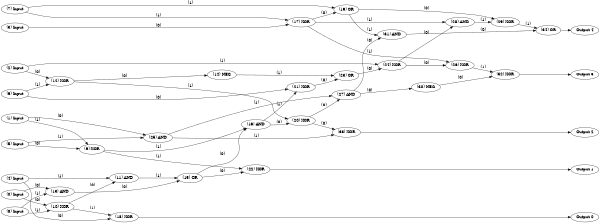 digraph NeuralNetwork {
rankdir=LR;
size="4,3";
center = true;
node0 [label="(0) Input", color=black, labelfontcolor=black, fontcolor=black];
node1 [label="(1) Input", color=black, labelfontcolor=black, fontcolor=black];
node2 [label="(2) Input", color=black, labelfontcolor=black, fontcolor=black];
node3 [label="(3) Input", color=black, labelfontcolor=black, fontcolor=black];
node4 [label="(4) Input", color=black, labelfontcolor=black, fontcolor=black];
node5 [label="(5) Input", color=black, labelfontcolor=black, fontcolor=black];
node6 [label="(6) Input", color=black, labelfontcolor=black, fontcolor=black];
node7 [label="(7) Input", color=black, labelfontcolor=black, fontcolor=black];
node8 [label="(8) Input", color=black, labelfontcolor=black, fontcolor=black];
node9 [label="(9) XOR", color=black, labelfontcolor=black, fontcolor=black];
node5 -> node9 [label=" (0)", labelfontcolor=black, fontcolor=black, bold=true, color=black];
node1 -> node9 [label=" (1)", labelfontcolor=black, fontcolor=black, bold=true, color=black];
node10 [label="(10) XOR", color=black, labelfontcolor=black, fontcolor=black];
node0 -> node10 [label=" (0)", labelfontcolor=black, fontcolor=black, bold=true, color=black];
node8 -> node10 [label=" (1)", labelfontcolor=black, fontcolor=black, bold=true, color=black];
node11 [label="(11) AND", color=black, labelfontcolor=black, fontcolor=black];
node10 -> node11 [label=" (0)", labelfontcolor=black, fontcolor=black, bold=true, color=black];
node4 -> node11 [label=" (1)", labelfontcolor=black, fontcolor=black, bold=true, color=black];
node12 [label="(12) XOR", color=black, labelfontcolor=black, fontcolor=black];
node2 -> node12 [label=" (0)", labelfontcolor=black, fontcolor=black, bold=true, color=black];
node6 -> node12 [label=" (1)", labelfontcolor=black, fontcolor=black, bold=true, color=black];
node13 [label="(13) AND", color=black, labelfontcolor=black, fontcolor=black];
node0 -> node13 [label=" (0)", labelfontcolor=black, fontcolor=black, bold=true, color=black];
node8 -> node13 [label=" (1)", labelfontcolor=black, fontcolor=black, bold=true, color=black];
node14 [label="(14) NEG", color=black, labelfontcolor=black, fontcolor=black];
node12 -> node14 [label=" (0)", labelfontcolor=black, fontcolor=black, bold=true, color=black];
node15 [label="(15) OR", color=black, labelfontcolor=black, fontcolor=black];
node13 -> node15 [label=" (0)", labelfontcolor=black, fontcolor=black, bold=true, color=black];
node11 -> node15 [label=" (1)", labelfontcolor=black, fontcolor=black, bold=true, color=black];
node16 [label="(16) AND", color=black, labelfontcolor=black, fontcolor=black];
node15 -> node16 [label=" (0)", labelfontcolor=black, fontcolor=black, bold=true, color=black];
node9 -> node16 [label=" (1)", labelfontcolor=black, fontcolor=black, bold=true, color=black];
node17 [label="(17) XOR", color=black, labelfontcolor=black, fontcolor=black];
node3 -> node17 [label=" (0)", labelfontcolor=black, fontcolor=black, bold=true, color=black];
node7 -> node17 [label=" (1)", labelfontcolor=black, fontcolor=black, bold=true, color=black];
node18 [label="(18) XOR", color=black, labelfontcolor=black, fontcolor=black];
node4 -> node18 [label=" (0)", labelfontcolor=black, fontcolor=black, bold=true, color=black];
node10 -> node18 [label=" (1)", labelfontcolor=black, fontcolor=black, bold=true, color=black];
node19 [label="(19) OR", color=black, labelfontcolor=black, fontcolor=black];
node17 -> node19 [label=" (0)", labelfontcolor=black, fontcolor=black, bold=true, color=black];
node7 -> node19 [label=" (1)", labelfontcolor=black, fontcolor=black, bold=true, color=black];
node20 [label="(20) XOR", color=black, labelfontcolor=black, fontcolor=black];
node16 -> node20 [label=" (0)", labelfontcolor=black, fontcolor=black, bold=true, color=black];
node12 -> node20 [label=" (1)", labelfontcolor=black, fontcolor=black, bold=true, color=black];
node21 [label="(21) XOR", color=black, labelfontcolor=black, fontcolor=black];
node6 -> node21 [label=" (0)", labelfontcolor=black, fontcolor=black, bold=true, color=black];
node16 -> node21 [label=" (1)", labelfontcolor=black, fontcolor=black, bold=true, color=black];
node22 [label="(22) XOR", color=black, labelfontcolor=black, fontcolor=black];
node15 -> node22 [label=" (0)", labelfontcolor=black, fontcolor=black, bold=true, color=black];
node9 -> node22 [label=" (1)", labelfontcolor=black, fontcolor=black, bold=true, color=black];
node23 [label="(23) OR", color=black, labelfontcolor=black, fontcolor=black];
node21 -> node23 [label=" (0)", labelfontcolor=black, fontcolor=black, bold=true, color=black];
node14 -> node23 [label=" (1)", labelfontcolor=black, fontcolor=black, bold=true, color=black];
node24 [label="(24) XOR", color=black, labelfontcolor=black, fontcolor=black];
node23 -> node24 [label=" (0)", labelfontcolor=black, fontcolor=black, bold=true, color=black];
node2 -> node24 [label=" (1)", labelfontcolor=black, fontcolor=black, bold=true, color=black];
node25 [label="(25) AND", color=black, labelfontcolor=black, fontcolor=black];
node1 -> node25 [label=" (0)", labelfontcolor=black, fontcolor=black, bold=true, color=black];
node5 -> node25 [label=" (1)", labelfontcolor=black, fontcolor=black, bold=true, color=black];
node26 [label="(26) XOR", color=black, labelfontcolor=black, fontcolor=black];
node24 -> node26 [label=" (0)", labelfontcolor=black, fontcolor=black, bold=true, color=black];
node17 -> node26 [label=" (1)", labelfontcolor=black, fontcolor=black, bold=true, color=black];
node27 [label="(27) AND", color=black, labelfontcolor=black, fontcolor=black];
node20 -> node27 [label=" (0)", labelfontcolor=black, fontcolor=black, bold=true, color=black];
node25 -> node27 [label=" (1)", labelfontcolor=black, fontcolor=black, bold=true, color=black];
node28 [label="(28) AND", color=black, labelfontcolor=black, fontcolor=black];
node24 -> node28 [label=" (0)", labelfontcolor=black, fontcolor=black, bold=true, color=black];
node17 -> node28 [label=" (1)", labelfontcolor=black, fontcolor=black, bold=true, color=black];
node29 [label="(29) XOR", color=black, labelfontcolor=black, fontcolor=black];
node19 -> node29 [label=" (0)", labelfontcolor=black, fontcolor=black, bold=true, color=black];
node28 -> node29 [label=" (1)", labelfontcolor=black, fontcolor=black, bold=true, color=black];
node30 [label="(30) NEG", color=black, labelfontcolor=black, fontcolor=black];
node27 -> node30 [label=" (0)", labelfontcolor=black, fontcolor=black, bold=true, color=black];
node31 [label="(31) AND", color=black, labelfontcolor=black, fontcolor=black];
node27 -> node31 [label=" (0)", labelfontcolor=black, fontcolor=black, bold=true, color=black];
node19 -> node31 [label=" (1)", labelfontcolor=black, fontcolor=black, bold=true, color=black];
node32 [label="(32) XOR", color=black, labelfontcolor=black, fontcolor=black];
node30 -> node32 [label=" (0)", labelfontcolor=black, fontcolor=black, bold=true, color=black];
node26 -> node32 [label=" (1)", labelfontcolor=black, fontcolor=black, bold=true, color=black];
node33 [label="(33) XOR", color=black, labelfontcolor=black, fontcolor=black];
node20 -> node33 [label=" (0)", labelfontcolor=black, fontcolor=black, bold=true, color=black];
node25 -> node33 [label=" (1)", labelfontcolor=black, fontcolor=black, bold=true, color=black];
node34 [label="(34) OR", color=black, labelfontcolor=black, fontcolor=black];
node31 -> node34 [label=" (0)", labelfontcolor=black, fontcolor=black, bold=true, color=black];
node29 -> node34 [label=" (1)", labelfontcolor=black, fontcolor=black, bold=true, color=black];
node35 [label="Output 0", color=black, labelfontcolor=black, fontcolor=black];
node18 -> node35 [labelfontcolor=black, fontcolor=black, bold=true, color=black];
node36 [label="Output 1", color=black, labelfontcolor=black, fontcolor=black];
node22 -> node36 [labelfontcolor=black, fontcolor=black, bold=true, color=black];
node37 [label="Output 2", color=black, labelfontcolor=black, fontcolor=black];
node33 -> node37 [labelfontcolor=black, fontcolor=black, bold=true, color=black];
node38 [label="Output 3", color=black, labelfontcolor=black, fontcolor=black];
node32 -> node38 [labelfontcolor=black, fontcolor=black, bold=true, color=black];
node39 [label="Output 4", color=black, labelfontcolor=black, fontcolor=black];
node34 -> node39 [labelfontcolor=black, fontcolor=black, bold=true, color=black];
{ rank = source; "node0"; "node1"; "node2"; "node3"; "node4"; "node5"; "node6"; "node7"; "node8"; }
{ rank = max;"node35";"node36";"node37";"node38";"node39"; }
}